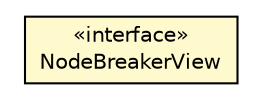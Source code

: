 #!/usr/local/bin/dot
#
# Class diagram 
# Generated by UMLGraph version R5_6 (http://www.umlgraph.org/)
#

digraph G {
	edge [fontname="Helvetica",fontsize=10,labelfontname="Helvetica",labelfontsize=10];
	node [fontname="Helvetica",fontsize=10,shape=plaintext];
	nodesep=0.25;
	ranksep=0.5;
	// eu.itesla_project.iidm.network.Terminal.NodeBreakerView
	c8494 [label=<<table title="eu.itesla_project.iidm.network.Terminal.NodeBreakerView" border="0" cellborder="1" cellspacing="0" cellpadding="2" port="p" bgcolor="lemonChiffon" href="./Terminal.NodeBreakerView.html">
		<tr><td><table border="0" cellspacing="0" cellpadding="1">
<tr><td align="center" balign="center"> &#171;interface&#187; </td></tr>
<tr><td align="center" balign="center"> NodeBreakerView </td></tr>
		</table></td></tr>
		</table>>, URL="./Terminal.NodeBreakerView.html", fontname="Helvetica", fontcolor="black", fontsize=10.0];
}

